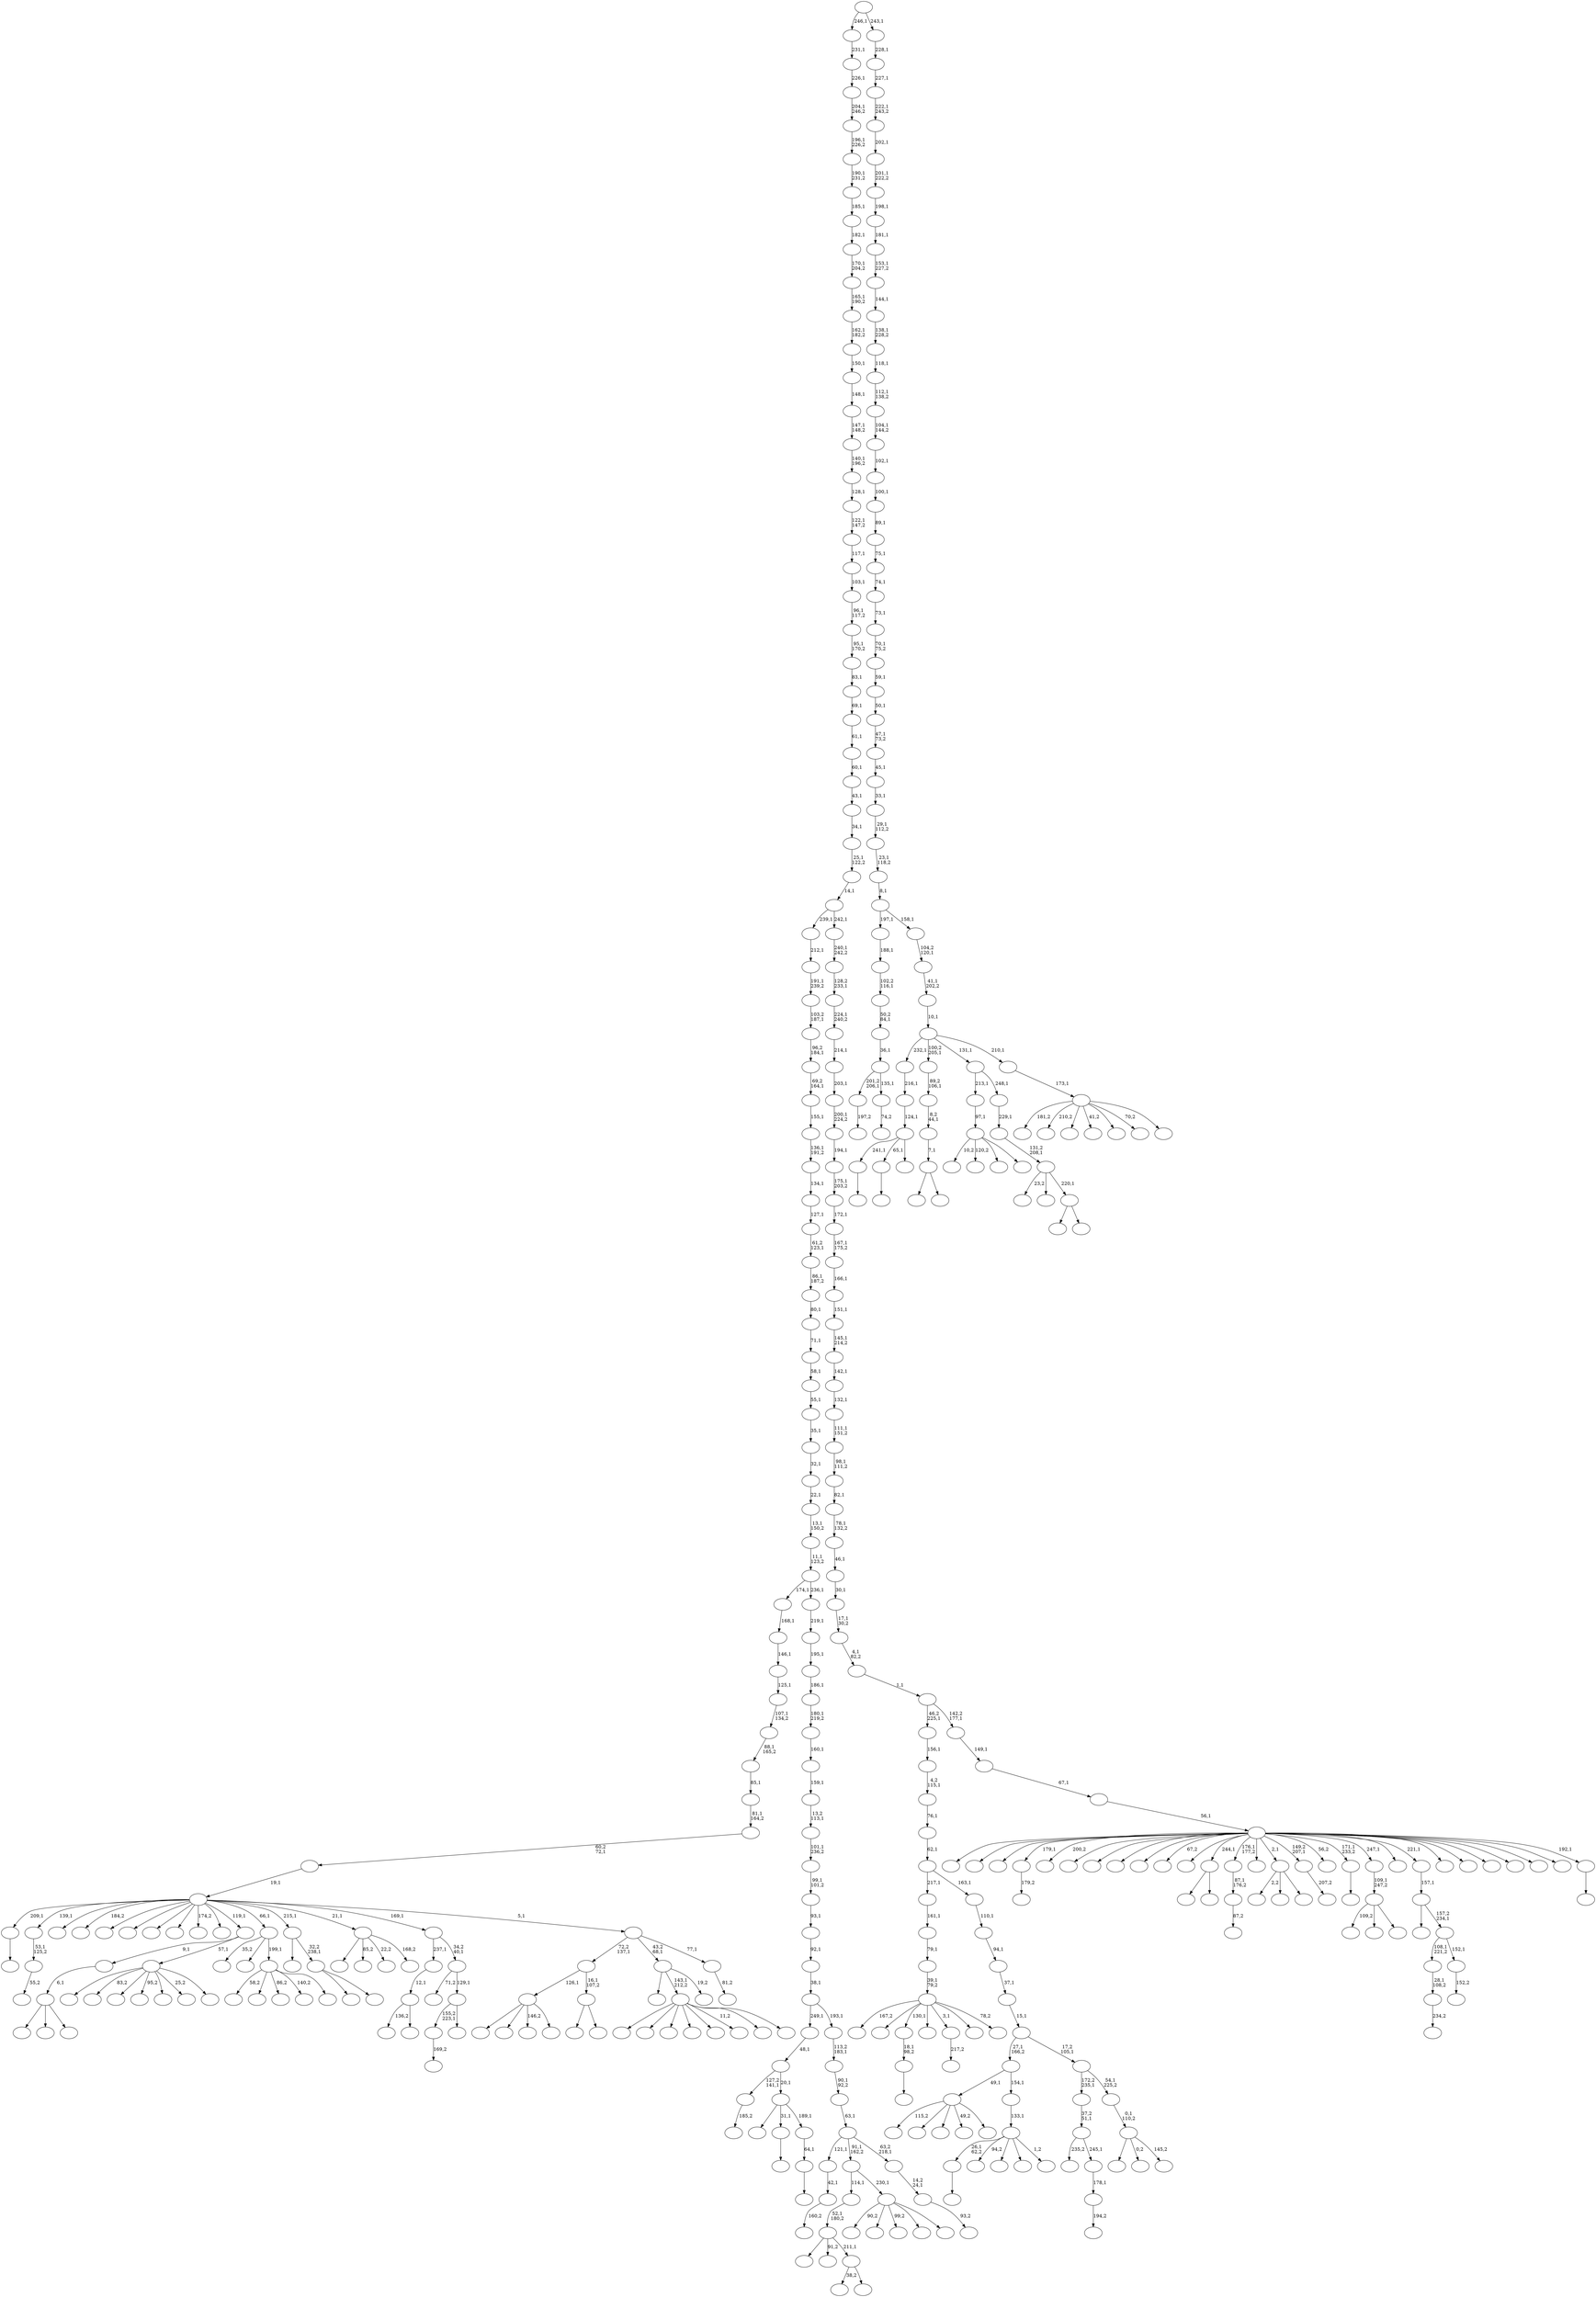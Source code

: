 digraph T {
	400 [label=""]
	399 [label=""]
	398 [label=""]
	397 [label=""]
	396 [label=""]
	395 [label=""]
	394 [label=""]
	393 [label=""]
	392 [label=""]
	391 [label=""]
	390 [label=""]
	389 [label=""]
	388 [label=""]
	387 [label=""]
	386 [label=""]
	385 [label=""]
	384 [label=""]
	383 [label=""]
	382 [label=""]
	381 [label=""]
	380 [label=""]
	379 [label=""]
	378 [label=""]
	377 [label=""]
	376 [label=""]
	375 [label=""]
	374 [label=""]
	373 [label=""]
	372 [label=""]
	371 [label=""]
	370 [label=""]
	369 [label=""]
	368 [label=""]
	367 [label=""]
	366 [label=""]
	365 [label=""]
	364 [label=""]
	363 [label=""]
	362 [label=""]
	361 [label=""]
	360 [label=""]
	359 [label=""]
	358 [label=""]
	357 [label=""]
	356 [label=""]
	355 [label=""]
	354 [label=""]
	353 [label=""]
	352 [label=""]
	351 [label=""]
	350 [label=""]
	349 [label=""]
	348 [label=""]
	347 [label=""]
	346 [label=""]
	345 [label=""]
	344 [label=""]
	343 [label=""]
	342 [label=""]
	341 [label=""]
	340 [label=""]
	339 [label=""]
	338 [label=""]
	337 [label=""]
	336 [label=""]
	335 [label=""]
	334 [label=""]
	333 [label=""]
	332 [label=""]
	331 [label=""]
	330 [label=""]
	329 [label=""]
	328 [label=""]
	327 [label=""]
	326 [label=""]
	325 [label=""]
	324 [label=""]
	323 [label=""]
	322 [label=""]
	321 [label=""]
	320 [label=""]
	319 [label=""]
	318 [label=""]
	317 [label=""]
	316 [label=""]
	315 [label=""]
	314 [label=""]
	313 [label=""]
	312 [label=""]
	311 [label=""]
	310 [label=""]
	309 [label=""]
	308 [label=""]
	307 [label=""]
	306 [label=""]
	305 [label=""]
	304 [label=""]
	303 [label=""]
	302 [label=""]
	301 [label=""]
	300 [label=""]
	299 [label=""]
	298 [label=""]
	297 [label=""]
	296 [label=""]
	295 [label=""]
	294 [label=""]
	293 [label=""]
	292 [label=""]
	291 [label=""]
	290 [label=""]
	289 [label=""]
	288 [label=""]
	287 [label=""]
	286 [label=""]
	285 [label=""]
	284 [label=""]
	283 [label=""]
	282 [label=""]
	281 [label=""]
	280 [label=""]
	279 [label=""]
	278 [label=""]
	277 [label=""]
	276 [label=""]
	275 [label=""]
	274 [label=""]
	273 [label=""]
	272 [label=""]
	271 [label=""]
	270 [label=""]
	269 [label=""]
	268 [label=""]
	267 [label=""]
	266 [label=""]
	265 [label=""]
	264 [label=""]
	263 [label=""]
	262 [label=""]
	261 [label=""]
	260 [label=""]
	259 [label=""]
	258 [label=""]
	257 [label=""]
	256 [label=""]
	255 [label=""]
	254 [label=""]
	253 [label=""]
	252 [label=""]
	251 [label=""]
	250 [label=""]
	249 [label=""]
	248 [label=""]
	247 [label=""]
	246 [label=""]
	245 [label=""]
	244 [label=""]
	243 [label=""]
	242 [label=""]
	241 [label=""]
	240 [label=""]
	239 [label=""]
	238 [label=""]
	237 [label=""]
	236 [label=""]
	235 [label=""]
	234 [label=""]
	233 [label=""]
	232 [label=""]
	231 [label=""]
	230 [label=""]
	229 [label=""]
	228 [label=""]
	227 [label=""]
	226 [label=""]
	225 [label=""]
	224 [label=""]
	223 [label=""]
	222 [label=""]
	221 [label=""]
	220 [label=""]
	219 [label=""]
	218 [label=""]
	217 [label=""]
	216 [label=""]
	215 [label=""]
	214 [label=""]
	213 [label=""]
	212 [label=""]
	211 [label=""]
	210 [label=""]
	209 [label=""]
	208 [label=""]
	207 [label=""]
	206 [label=""]
	205 [label=""]
	204 [label=""]
	203 [label=""]
	202 [label=""]
	201 [label=""]
	200 [label=""]
	199 [label=""]
	198 [label=""]
	197 [label=""]
	196 [label=""]
	195 [label=""]
	194 [label=""]
	193 [label=""]
	192 [label=""]
	191 [label=""]
	190 [label=""]
	189 [label=""]
	188 [label=""]
	187 [label=""]
	186 [label=""]
	185 [label=""]
	184 [label=""]
	183 [label=""]
	182 [label=""]
	181 [label=""]
	180 [label=""]
	179 [label=""]
	178 [label=""]
	177 [label=""]
	176 [label=""]
	175 [label=""]
	174 [label=""]
	173 [label=""]
	172 [label=""]
	171 [label=""]
	170 [label=""]
	169 [label=""]
	168 [label=""]
	167 [label=""]
	166 [label=""]
	165 [label=""]
	164 [label=""]
	163 [label=""]
	162 [label=""]
	161 [label=""]
	160 [label=""]
	159 [label=""]
	158 [label=""]
	157 [label=""]
	156 [label=""]
	155 [label=""]
	154 [label=""]
	153 [label=""]
	152 [label=""]
	151 [label=""]
	150 [label=""]
	149 [label=""]
	148 [label=""]
	147 [label=""]
	146 [label=""]
	145 [label=""]
	144 [label=""]
	143 [label=""]
	142 [label=""]
	141 [label=""]
	140 [label=""]
	139 [label=""]
	138 [label=""]
	137 [label=""]
	136 [label=""]
	135 [label=""]
	134 [label=""]
	133 [label=""]
	132 [label=""]
	131 [label=""]
	130 [label=""]
	129 [label=""]
	128 [label=""]
	127 [label=""]
	126 [label=""]
	125 [label=""]
	124 [label=""]
	123 [label=""]
	122 [label=""]
	121 [label=""]
	120 [label=""]
	119 [label=""]
	118 [label=""]
	117 [label=""]
	116 [label=""]
	115 [label=""]
	114 [label=""]
	113 [label=""]
	112 [label=""]
	111 [label=""]
	110 [label=""]
	109 [label=""]
	108 [label=""]
	107 [label=""]
	106 [label=""]
	105 [label=""]
	104 [label=""]
	103 [label=""]
	102 [label=""]
	101 [label=""]
	100 [label=""]
	99 [label=""]
	98 [label=""]
	97 [label=""]
	96 [label=""]
	95 [label=""]
	94 [label=""]
	93 [label=""]
	92 [label=""]
	91 [label=""]
	90 [label=""]
	89 [label=""]
	88 [label=""]
	87 [label=""]
	86 [label=""]
	85 [label=""]
	84 [label=""]
	83 [label=""]
	82 [label=""]
	81 [label=""]
	80 [label=""]
	79 [label=""]
	78 [label=""]
	77 [label=""]
	76 [label=""]
	75 [label=""]
	74 [label=""]
	73 [label=""]
	72 [label=""]
	71 [label=""]
	70 [label=""]
	69 [label=""]
	68 [label=""]
	67 [label=""]
	66 [label=""]
	65 [label=""]
	64 [label=""]
	63 [label=""]
	62 [label=""]
	61 [label=""]
	60 [label=""]
	59 [label=""]
	58 [label=""]
	57 [label=""]
	56 [label=""]
	55 [label=""]
	54 [label=""]
	53 [label=""]
	52 [label=""]
	51 [label=""]
	50 [label=""]
	49 [label=""]
	48 [label=""]
	47 [label=""]
	46 [label=""]
	45 [label=""]
	44 [label=""]
	43 [label=""]
	42 [label=""]
	41 [label=""]
	40 [label=""]
	39 [label=""]
	38 [label=""]
	37 [label=""]
	36 [label=""]
	35 [label=""]
	34 [label=""]
	33 [label=""]
	32 [label=""]
	31 [label=""]
	30 [label=""]
	29 [label=""]
	28 [label=""]
	27 [label=""]
	26 [label=""]
	25 [label=""]
	24 [label=""]
	23 [label=""]
	22 [label=""]
	21 [label=""]
	20 [label=""]
	19 [label=""]
	18 [label=""]
	17 [label=""]
	16 [label=""]
	15 [label=""]
	14 [label=""]
	13 [label=""]
	12 [label=""]
	11 [label=""]
	10 [label=""]
	9 [label=""]
	8 [label=""]
	7 [label=""]
	6 [label=""]
	5 [label=""]
	4 [label=""]
	3 [label=""]
	2 [label=""]
	1 [label=""]
	0 [label=""]
	390 -> 391 [label="179,2"]
	385 -> 386 [label=""]
	374 -> 375 [label=""]
	372 -> 373 [label="55,2"]
	371 -> 372 [label="53,1\n125,2"]
	369 -> 370 [label="234,2"]
	368 -> 369 [label="28,1\n108,2"]
	366 -> 367 [label=""]
	361 -> 362 [label=""]
	360 -> 361 [label="18,1\n98,2"]
	341 -> 342 [label=""]
	333 -> 334 [label="185,2"]
	327 -> 358 [label=""]
	327 -> 354 [label=""]
	327 -> 336 [label="146,2"]
	327 -> 328 [label=""]
	323 -> 365 [label=""]
	323 -> 324 [label=""]
	319 -> 320 [label=""]
	314 -> 315 [label="87,2"]
	313 -> 314 [label="87,1\n176,2"]
	309 -> 310 [label="197,2"]
	307 -> 308 [label="169,2"]
	301 -> 302 [label="217,2"]
	299 -> 385 [label="241,1"]
	299 -> 319 [label="65,1"]
	299 -> 300 [label=""]
	298 -> 299 [label="124,1"]
	297 -> 298 [label="216,1"]
	293 -> 349 [label=""]
	293 -> 294 [label=""]
	292 -> 293 [label="7,1"]
	291 -> 292 [label="8,2\n44,1"]
	290 -> 291 [label="89,2\n106,1"]
	285 -> 318 [label="2,2"]
	285 -> 316 [label=""]
	285 -> 286 [label=""]
	283 -> 284 [label="160,2"]
	282 -> 283 [label="42,1"]
	280 -> 389 [label=""]
	280 -> 281 [label=""]
	279 -> 327 [label="126,1"]
	279 -> 280 [label="16,1\n107,2"]
	272 -> 273 [label="207,2"]
	268 -> 388 [label="10,2"]
	268 -> 304 [label="120,2"]
	268 -> 271 [label=""]
	268 -> 269 [label=""]
	267 -> 268 [label="97,1"]
	262 -> 263 [label=""]
	259 -> 303 [label=""]
	259 -> 260 [label=""]
	258 -> 347 [label="23,2"]
	258 -> 322 [label=""]
	258 -> 259 [label="220,1"]
	257 -> 258 [label="131,2\n208,1"]
	256 -> 257 [label="229,1"]
	255 -> 267 [label="213,1"]
	255 -> 256 [label="248,1"]
	252 -> 253 [label=""]
	251 -> 252 [label="64,1"]
	250 -> 364 [label=""]
	250 -> 341 [label="31,1"]
	250 -> 251 [label="189,1"]
	249 -> 333 [label="127,2\n141,1"]
	249 -> 250 [label="20,1"]
	248 -> 249 [label="48,1"]
	246 -> 393 [label=""]
	246 -> 376 [label=""]
	246 -> 247 [label=""]
	245 -> 246 [label="6,1"]
	242 -> 382 [label="109,2"]
	242 -> 289 [label=""]
	242 -> 243 [label=""]
	241 -> 242 [label="109,1\n247,2"]
	237 -> 343 [label="38,2"]
	237 -> 238 [label=""]
	236 -> 355 [label=""]
	236 -> 312 [label="91,2"]
	236 -> 237 [label="211,1"]
	235 -> 236 [label="52,1\n180,2"]
	232 -> 317 [label="136,2"]
	232 -> 233 [label=""]
	231 -> 232 [label="12,1"]
	229 -> 230 [label="152,2"]
	228 -> 368 [label="108,1\n221,2"]
	228 -> 229 [label="152,1"]
	227 -> 325 [label=""]
	227 -> 228 [label="157,2\n234,1"]
	226 -> 227 [label="157,1"]
	220 -> 397 [label="167,2"]
	220 -> 381 [label=""]
	220 -> 360 [label="130,1"]
	220 -> 357 [label=""]
	220 -> 301 [label="3,1"]
	220 -> 277 [label=""]
	220 -> 221 [label="78,2"]
	219 -> 220 [label="39,1\n79,2"]
	218 -> 219 [label="79,1"]
	217 -> 218 [label="161,1"]
	208 -> 398 [label="115,2"]
	208 -> 394 [label=""]
	208 -> 321 [label=""]
	208 -> 287 [label="49,2"]
	208 -> 209 [label=""]
	204 -> 205 [label="194,2"]
	203 -> 204 [label="178,1"]
	202 -> 329 [label="235,2"]
	202 -> 203 [label="245,1"]
	201 -> 202 [label="37,2\n51,1"]
	199 -> 379 [label=""]
	199 -> 377 [label="83,2"]
	199 -> 330 [label=""]
	199 -> 326 [label="95,2"]
	199 -> 274 [label=""]
	199 -> 212 [label="25,2"]
	199 -> 200 [label=""]
	198 -> 245 [label="9,1"]
	198 -> 199 [label="57,1"]
	194 -> 380 [label="58,2"]
	194 -> 340 [label=""]
	194 -> 339 [label="86,2"]
	194 -> 266 [label="140,2"]
	194 -> 195 [label=""]
	193 -> 331 [label="35,2"]
	193 -> 288 [label=""]
	193 -> 194 [label="199,1"]
	191 -> 206 [label=""]
	191 -> 192 [label=""]
	190 -> 335 [label=""]
	190 -> 191 [label="32,2\n238,1"]
	188 -> 396 [label=""]
	188 -> 363 [label=""]
	188 -> 345 [label=""]
	188 -> 295 [label=""]
	188 -> 278 [label=""]
	188 -> 265 [label="11,2"]
	188 -> 214 [label=""]
	188 -> 189 [label=""]
	186 -> 366 [label="26,1\n62,2"]
	186 -> 353 [label="94,2"]
	186 -> 337 [label=""]
	186 -> 240 [label=""]
	186 -> 187 [label="1,2"]
	185 -> 186 [label="133,1"]
	184 -> 208 [label="49,1"]
	184 -> 185 [label="154,1"]
	182 -> 348 [label=""]
	182 -> 311 [label="85,2"]
	182 -> 305 [label="22,2"]
	182 -> 183 [label="168,2"]
	180 -> 344 [label=""]
	180 -> 213 [label="0,2"]
	180 -> 181 [label="145,2"]
	179 -> 180 [label="0,1\n110,2"]
	178 -> 201 [label="172,2\n235,1"]
	178 -> 179 [label="54,1\n225,2"]
	177 -> 184 [label="27,1\n166,2"]
	177 -> 178 [label="17,2\n105,1"]
	176 -> 177 [label="15,1"]
	175 -> 176 [label="37,1"]
	174 -> 175 [label="94,1"]
	173 -> 174 [label="110,1"]
	172 -> 217 [label="217,1"]
	172 -> 173 [label="163,1"]
	171 -> 172 [label="62,1"]
	170 -> 171 [label="76,1"]
	169 -> 170 [label="4,2\n115,1"]
	168 -> 169 [label="156,1"]
	166 -> 207 [label=""]
	166 -> 188 [label="143,1\n212,2"]
	166 -> 167 [label="19,2"]
	164 -> 392 [label="90,2"]
	164 -> 338 [label=""]
	164 -> 234 [label="99,2"]
	164 -> 225 [label=""]
	164 -> 165 [label=""]
	163 -> 235 [label="114,1"]
	163 -> 164 [label="230,1"]
	161 -> 307 [label="155,2\n223,1"]
	161 -> 162 [label=""]
	160 -> 270 [label="71,2"]
	160 -> 161 [label="129,1"]
	159 -> 231 [label="237,1"]
	159 -> 160 [label="34,2\n40,1"]
	157 -> 158 [label="81,2"]
	156 -> 279 [label="72,2\n137,1"]
	156 -> 166 [label="43,2\n68,1"]
	156 -> 157 [label="77,1"]
	155 -> 374 [label="209,1"]
	155 -> 371 [label="139,1"]
	155 -> 352 [label=""]
	155 -> 350 [label="184,2"]
	155 -> 296 [label=""]
	155 -> 275 [label=""]
	155 -> 254 [label=""]
	155 -> 244 [label=""]
	155 -> 222 [label="174,2"]
	155 -> 210 [label=""]
	155 -> 198 [label="119,1"]
	155 -> 193 [label="66,1"]
	155 -> 190 [label="215,1"]
	155 -> 182 [label="21,1"]
	155 -> 159 [label="169,1"]
	155 -> 156 [label="5,1"]
	154 -> 155 [label="19,1"]
	153 -> 154 [label="60,2\n72,1"]
	152 -> 153 [label="81,1\n164,2"]
	151 -> 152 [label="85,1"]
	150 -> 151 [label="88,1\n165,2"]
	149 -> 150 [label="107,1\n134,2"]
	148 -> 149 [label="125,1"]
	147 -> 148 [label="146,1"]
	146 -> 147 [label="168,1"]
	144 -> 145 [label="93,2"]
	143 -> 144 [label="14,2\n24,1"]
	142 -> 282 [label="121,1"]
	142 -> 163 [label="91,1\n162,2"]
	142 -> 143 [label="63,2\n218,1"]
	141 -> 142 [label="63,1"]
	140 -> 141 [label="90,1\n92,2"]
	139 -> 140 [label="113,2\n183,1"]
	138 -> 248 [label="249,1"]
	138 -> 139 [label="193,1"]
	137 -> 138 [label="38,1"]
	136 -> 137 [label="92,1"]
	135 -> 136 [label="93,1"]
	134 -> 135 [label="99,1\n101,2"]
	133 -> 134 [label="101,1\n236,2"]
	132 -> 133 [label="13,2\n113,1"]
	131 -> 132 [label="159,1"]
	130 -> 131 [label="160,1"]
	129 -> 130 [label="180,1\n219,2"]
	128 -> 129 [label="186,1"]
	127 -> 128 [label="195,1"]
	126 -> 127 [label="219,1"]
	125 -> 146 [label="174,1"]
	125 -> 126 [label="236,1"]
	124 -> 125 [label="11,1\n123,2"]
	123 -> 124 [label="13,1\n150,2"]
	122 -> 123 [label="22,1"]
	121 -> 122 [label="32,1"]
	120 -> 121 [label="35,1"]
	119 -> 120 [label="55,1"]
	118 -> 119 [label="58,1"]
	117 -> 118 [label="71,1"]
	116 -> 117 [label="80,1"]
	115 -> 116 [label="86,1\n187,2"]
	114 -> 115 [label="61,2\n123,1"]
	113 -> 114 [label="127,1"]
	112 -> 113 [label="134,1"]
	111 -> 112 [label="136,1\n191,2"]
	110 -> 111 [label="155,1"]
	109 -> 110 [label="69,2\n164,1"]
	108 -> 109 [label="96,2\n184,1"]
	107 -> 108 [label="103,2\n187,1"]
	106 -> 107 [label="191,1\n239,2"]
	105 -> 106 [label="212,1"]
	102 -> 103 [label="74,2"]
	101 -> 309 [label="201,2\n206,1"]
	101 -> 102 [label="135,1"]
	100 -> 101 [label="36,1"]
	99 -> 100 [label="50,2\n84,1"]
	98 -> 99 [label="102,2\n116,1"]
	97 -> 98 [label="188,1"]
	95 -> 96 [label=""]
	94 -> 400 [label=""]
	94 -> 399 [label=""]
	94 -> 395 [label=""]
	94 -> 390 [label="179,1"]
	94 -> 384 [label="200,2"]
	94 -> 383 [label=""]
	94 -> 378 [label=""]
	94 -> 359 [label=""]
	94 -> 356 [label=""]
	94 -> 346 [label="67,2"]
	94 -> 332 [label=""]
	94 -> 323 [label="244,1"]
	94 -> 313 [label="176,1\n177,2"]
	94 -> 306 [label=""]
	94 -> 285 [label="2,1"]
	94 -> 272 [label="149,2\n207,1"]
	94 -> 264 [label="56,2"]
	94 -> 262 [label="171,1\n233,2"]
	94 -> 241 [label="247,1"]
	94 -> 239 [label=""]
	94 -> 226 [label="221,1"]
	94 -> 224 [label=""]
	94 -> 216 [label=""]
	94 -> 215 [label=""]
	94 -> 197 [label=""]
	94 -> 196 [label=""]
	94 -> 104 [label=""]
	94 -> 95 [label="192,1"]
	93 -> 94 [label="56,1"]
	92 -> 93 [label="67,1"]
	91 -> 92 [label="149,1"]
	90 -> 168 [label="46,2\n225,1"]
	90 -> 91 [label="142,2\n177,1"]
	89 -> 90 [label="1,1"]
	88 -> 89 [label="4,1\n82,2"]
	87 -> 88 [label="17,1\n30,2"]
	86 -> 87 [label="30,1"]
	85 -> 86 [label="46,1"]
	84 -> 85 [label="78,1\n132,2"]
	83 -> 84 [label="82,1"]
	82 -> 83 [label="98,1\n111,2"]
	81 -> 82 [label="111,1\n151,2"]
	80 -> 81 [label="132,1"]
	79 -> 80 [label="142,1"]
	78 -> 79 [label="145,1\n214,2"]
	77 -> 78 [label="151,1"]
	76 -> 77 [label="166,1"]
	75 -> 76 [label="167,1\n175,2"]
	74 -> 75 [label="172,1"]
	73 -> 74 [label="175,1\n203,2"]
	72 -> 73 [label="194,1"]
	71 -> 72 [label="200,1\n224,2"]
	70 -> 71 [label="203,1"]
	69 -> 70 [label="214,1"]
	68 -> 69 [label="224,1\n240,2"]
	67 -> 68 [label="128,2\n233,1"]
	66 -> 67 [label="240,1\n242,2"]
	65 -> 105 [label="239,1"]
	65 -> 66 [label="242,1"]
	64 -> 65 [label="14,1"]
	63 -> 64 [label="25,1\n122,2"]
	62 -> 63 [label="34,1"]
	61 -> 62 [label="43,1"]
	60 -> 61 [label="60,1"]
	59 -> 60 [label="61,1"]
	58 -> 59 [label="69,1"]
	57 -> 58 [label="83,1"]
	56 -> 57 [label="95,1\n170,2"]
	55 -> 56 [label="96,1\n117,2"]
	54 -> 55 [label="103,1"]
	53 -> 54 [label="117,1"]
	52 -> 53 [label="122,1\n147,2"]
	51 -> 52 [label="128,1"]
	50 -> 51 [label="140,1\n196,2"]
	49 -> 50 [label="147,1\n148,2"]
	48 -> 49 [label="148,1"]
	47 -> 48 [label="150,1"]
	46 -> 47 [label="162,1\n182,2"]
	45 -> 46 [label="165,1\n190,2"]
	44 -> 45 [label="170,1\n204,2"]
	43 -> 44 [label="182,1"]
	42 -> 43 [label="185,1"]
	41 -> 42 [label="190,1\n231,2"]
	40 -> 41 [label="196,1\n226,2"]
	39 -> 40 [label="204,1\n246,2"]
	38 -> 39 [label="226,1"]
	37 -> 38 [label="231,1"]
	35 -> 387 [label="181,2"]
	35 -> 351 [label="210,2"]
	35 -> 276 [label=""]
	35 -> 261 [label="41,2"]
	35 -> 223 [label=""]
	35 -> 211 [label="70,2"]
	35 -> 36 [label=""]
	34 -> 35 [label="173,1"]
	33 -> 297 [label="232,1"]
	33 -> 290 [label="100,2\n205,1"]
	33 -> 255 [label="131,1"]
	33 -> 34 [label="210,1"]
	32 -> 33 [label="10,1"]
	31 -> 32 [label="41,1\n202,2"]
	30 -> 31 [label="104,2\n120,1"]
	29 -> 97 [label="197,1"]
	29 -> 30 [label="158,1"]
	28 -> 29 [label="8,1"]
	27 -> 28 [label="23,1\n118,2"]
	26 -> 27 [label="29,1\n112,2"]
	25 -> 26 [label="33,1"]
	24 -> 25 [label="45,1"]
	23 -> 24 [label="47,1\n73,2"]
	22 -> 23 [label="50,1"]
	21 -> 22 [label="59,1"]
	20 -> 21 [label="70,1\n75,2"]
	19 -> 20 [label="73,1"]
	18 -> 19 [label="74,1"]
	17 -> 18 [label="75,1"]
	16 -> 17 [label="89,1"]
	15 -> 16 [label="100,1"]
	14 -> 15 [label="102,1"]
	13 -> 14 [label="104,1\n144,2"]
	12 -> 13 [label="112,1\n138,2"]
	11 -> 12 [label="118,1"]
	10 -> 11 [label="138,1\n228,2"]
	9 -> 10 [label="144,1"]
	8 -> 9 [label="153,1\n227,2"]
	7 -> 8 [label="181,1"]
	6 -> 7 [label="198,1"]
	5 -> 6 [label="201,1\n222,2"]
	4 -> 5 [label="202,1"]
	3 -> 4 [label="222,1\n243,2"]
	2 -> 3 [label="227,1"]
	1 -> 2 [label="228,1"]
	0 -> 37 [label="246,1"]
	0 -> 1 [label="243,1"]
}
